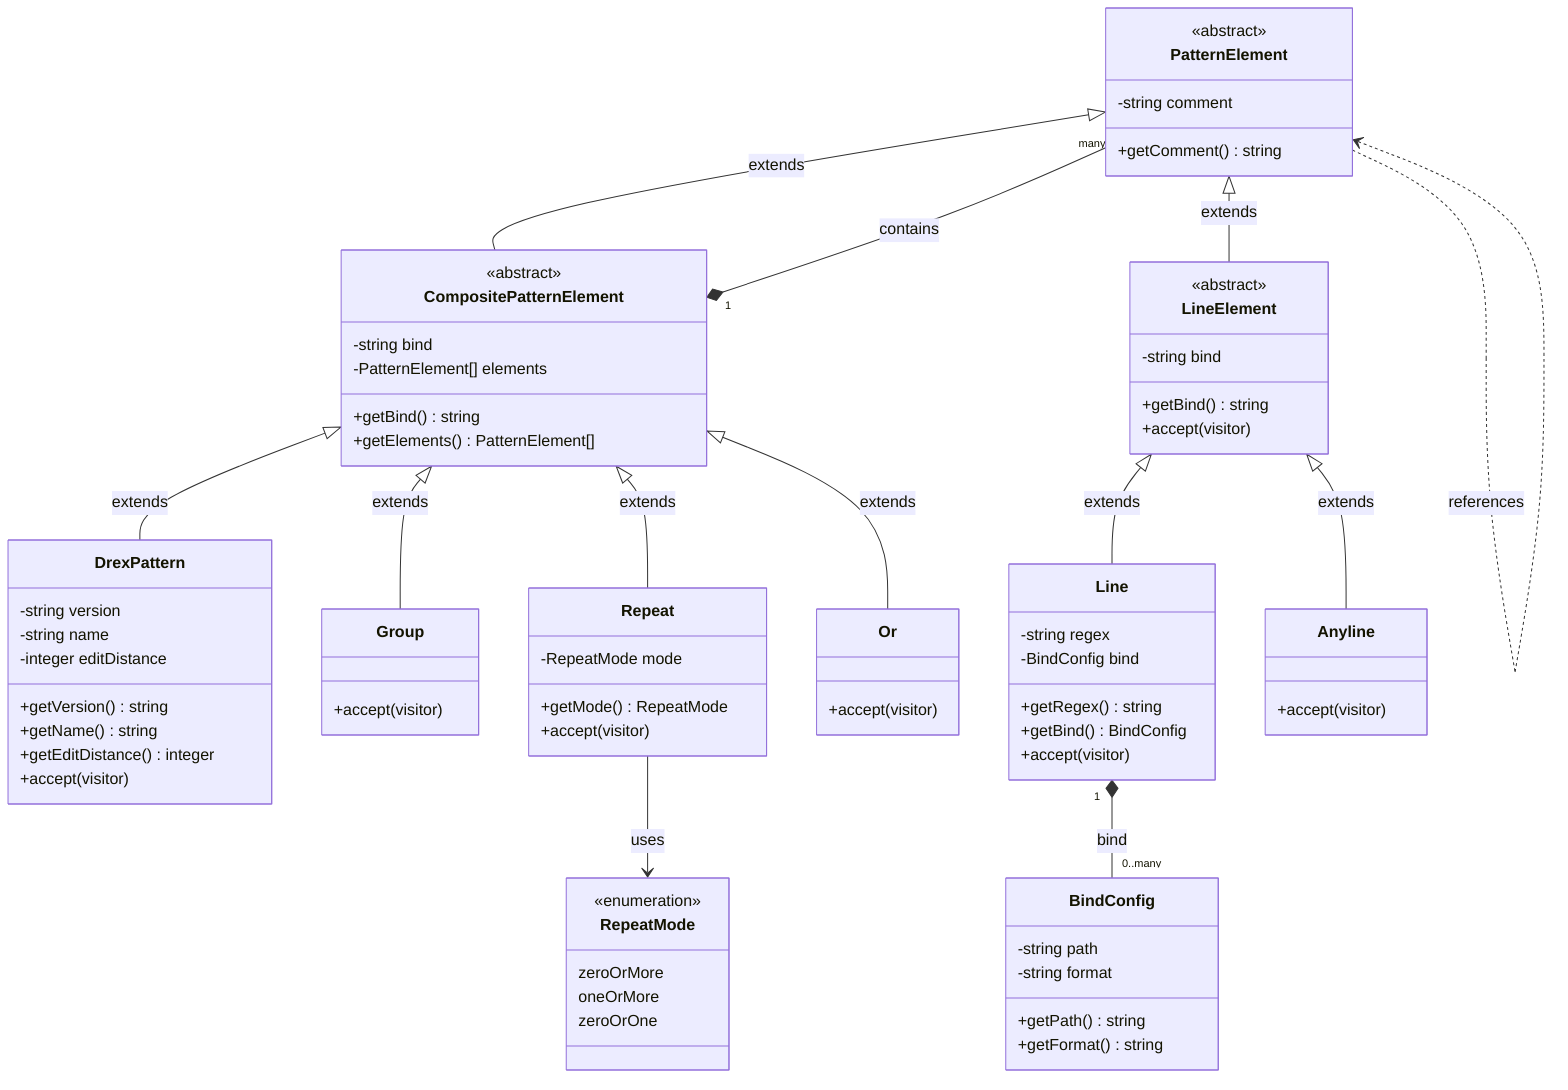classDiagram
    class PatternElement {
        <<abstract>>
        -string comment
        +getComment() string
    }

    class CompositePatternElement {
        <<abstract>>
        -string bind
        -PatternElement[] elements
        +getBind() string
        +getElements() PatternElement[]
    }

    class DrexPattern {
        -string version
        -string name
        -integer editDistance
        +getVersion() string
        +getName() string
        +getEditDistance() integer
        +accept(visitor)
    }

    class Group {
        +accept(visitor)
    }

    class Repeat {
        -RepeatMode mode
        +getMode() RepeatMode
        +accept(visitor)
    }

    class Or {
        +accept(visitor)
    }

    class LineElement {
        <<abstract>>
        -string bind
        +getBind() string
        +accept(visitor)
    }

    class Line {
        -string regex
        -BindConfig bind
        +getRegex() string
        +getBind() BindConfig
        +accept(visitor)
    }

    class Anyline {
        +accept(visitor)
    }

    class RepeatMode {
        <<enumeration>>
        zeroOrMore
        oneOrMore
        zeroOrOne
    }

    class BindConfig {
        -string path
        -string format
        +getPath() string
        +getFormat() string
    }

%% Relationships
    PatternElement <|-- CompositePatternElement : extends
    PatternElement <|-- LineElement : extends

    CompositePatternElement <|-- DrexPattern : extends
    CompositePatternElement <|-- Group : extends
    CompositePatternElement <|-- Repeat : extends
    CompositePatternElement <|-- Or : extends

    LineElement <|-- Line : extends
    LineElement <|-- Anyline : extends

    CompositePatternElement "1" *-- "many" PatternElement : contains

    Repeat --> RepeatMode : uses
    Line "1" *-- "0..many" BindConfig : bind

%% Self-referencing for recursive structure
    PatternElement ..> PatternElement : references